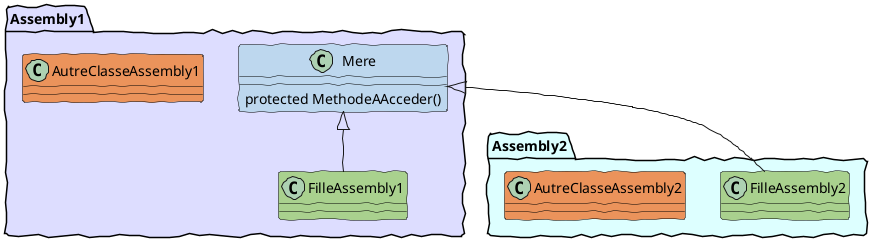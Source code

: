 @startuml AccessModifierProtected
skinparam classAttributeIconSize 0
skinparam handwritten true
skinparam class {
    BackgroundColor White
    BorderColor #000
}

package Assembly1 #DDF {
    class Mere #BDD7EE {
        protected MethodeAAcceder()
    }

    class FilleAssembly1 #A9D18E {

    }

    Mere <|-- FilleAssembly1

    class AutreClasseAssembly1 #EB935B {

    }
}

package Assembly2 #DFF {
    class FilleAssembly2 #A9D18E {

    }

    Mere <|-- FilleAssembly2

    class AutreClasseAssembly2 #EB935B {

    }
}

@enduml